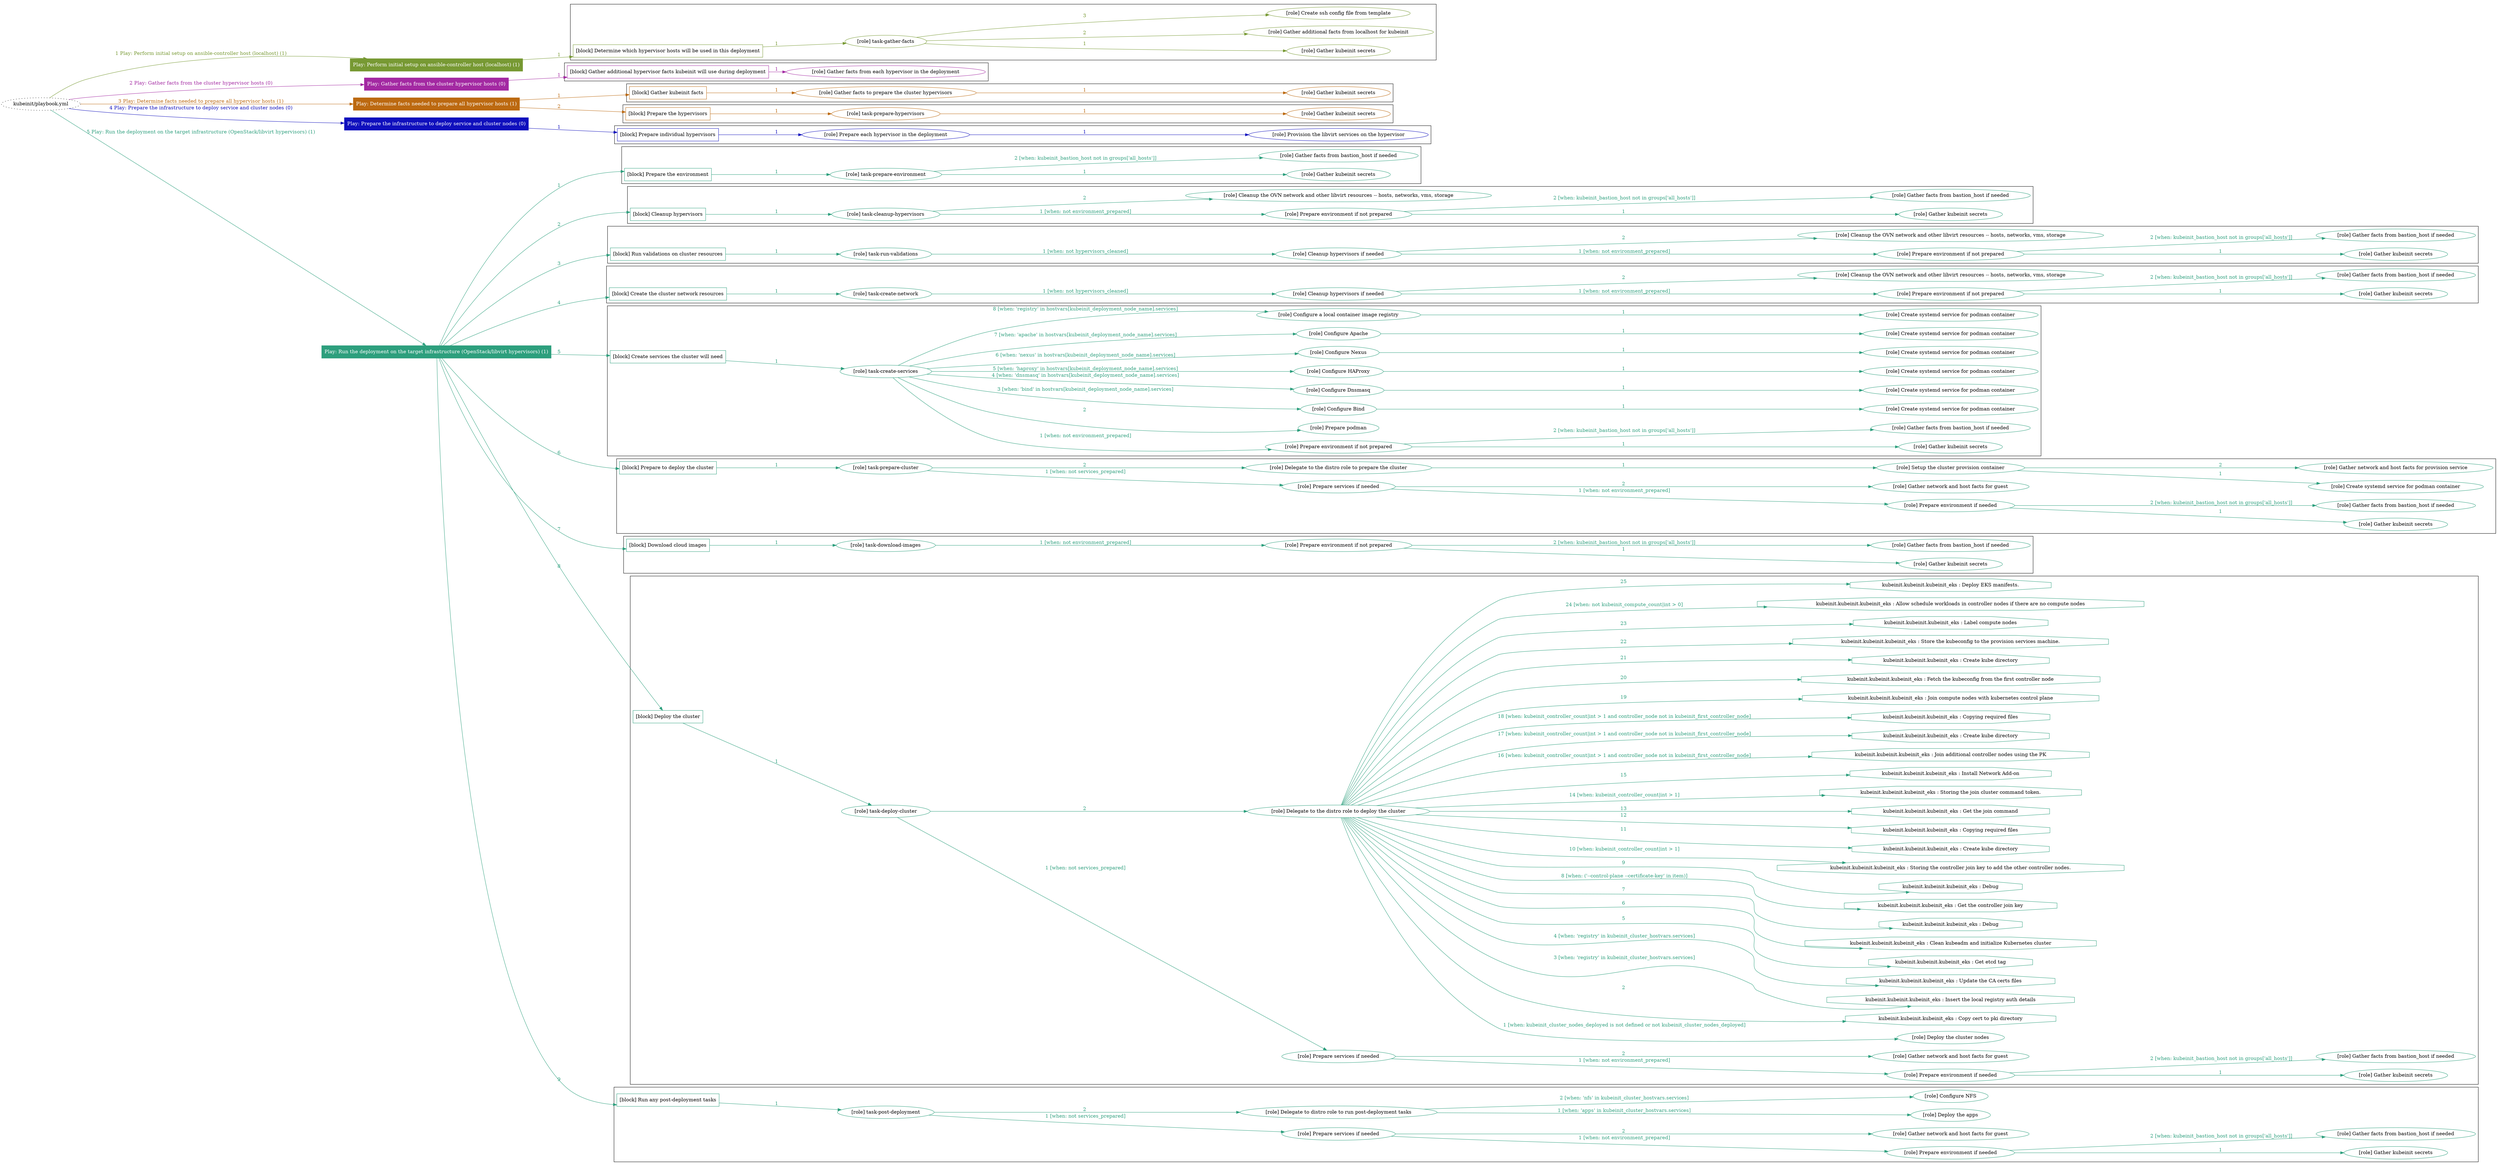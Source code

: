 digraph {
	graph [concentrate=true ordering=in rankdir=LR ratio=fill]
	edge [esep=5 sep=10]
	"kubeinit/playbook.yml" [URL="/home/runner/work/kubeinit/kubeinit/kubeinit/playbook.yml" id=playbook_e92f8bf4 style=dotted]
	"kubeinit/playbook.yml" -> play_a4b816eb [label="1 Play: Perform initial setup on ansible-controller host (localhost) (1)" color="#779933" fontcolor="#779933" id=edge_play_a4b816eb labeltooltip="1 Play: Perform initial setup on ansible-controller host (localhost) (1)" tooltip="1 Play: Perform initial setup on ansible-controller host (localhost) (1)"]
	subgraph "Play: Perform initial setup on ansible-controller host (localhost) (1)" {
		play_a4b816eb [label="Play: Perform initial setup on ansible-controller host (localhost) (1)" URL="/home/runner/work/kubeinit/kubeinit/kubeinit/playbook.yml" color="#779933" fontcolor="#ffffff" id=play_a4b816eb shape=box style=filled tooltip=localhost]
		play_a4b816eb -> block_55bf1cd0 [label=1 color="#779933" fontcolor="#779933" id=edge_block_55bf1cd0 labeltooltip=1 tooltip=1]
		subgraph cluster_block_55bf1cd0 {
			block_55bf1cd0 [label="[block] Determine which hypervisor hosts will be used in this deployment" URL="/home/runner/work/kubeinit/kubeinit/kubeinit/playbook.yml" color="#779933" id=block_55bf1cd0 labeltooltip="Determine which hypervisor hosts will be used in this deployment" shape=box tooltip="Determine which hypervisor hosts will be used in this deployment"]
			block_55bf1cd0 -> role_82347fee [label="1 " color="#779933" fontcolor="#779933" id=edge_role_82347fee labeltooltip="1 " tooltip="1 "]
			subgraph "task-gather-facts" {
				role_82347fee [label="[role] task-gather-facts" URL="/home/runner/work/kubeinit/kubeinit/kubeinit/playbook.yml" color="#779933" id=role_82347fee tooltip="task-gather-facts"]
				role_82347fee -> role_7e226399 [label="1 " color="#779933" fontcolor="#779933" id=edge_role_7e226399 labeltooltip="1 " tooltip="1 "]
				subgraph "Gather kubeinit secrets" {
					role_7e226399 [label="[role] Gather kubeinit secrets" URL="/home/runner/.ansible/collections/ansible_collections/kubeinit/kubeinit/roles/kubeinit_prepare/tasks/build_hypervisors_group.yml" color="#779933" id=role_7e226399 tooltip="Gather kubeinit secrets"]
				}
				role_82347fee -> role_8514bf2f [label="2 " color="#779933" fontcolor="#779933" id=edge_role_8514bf2f labeltooltip="2 " tooltip="2 "]
				subgraph "Gather additional facts from localhost for kubeinit" {
					role_8514bf2f [label="[role] Gather additional facts from localhost for kubeinit" URL="/home/runner/.ansible/collections/ansible_collections/kubeinit/kubeinit/roles/kubeinit_prepare/tasks/build_hypervisors_group.yml" color="#779933" id=role_8514bf2f tooltip="Gather additional facts from localhost for kubeinit"]
				}
				role_82347fee -> role_21725e89 [label="3 " color="#779933" fontcolor="#779933" id=edge_role_21725e89 labeltooltip="3 " tooltip="3 "]
				subgraph "Create ssh config file from template" {
					role_21725e89 [label="[role] Create ssh config file from template" URL="/home/runner/.ansible/collections/ansible_collections/kubeinit/kubeinit/roles/kubeinit_prepare/tasks/build_hypervisors_group.yml" color="#779933" id=role_21725e89 tooltip="Create ssh config file from template"]
				}
			}
		}
	}
	"kubeinit/playbook.yml" -> play_4a909edd [label="2 Play: Gather facts from the cluster hypervisor hosts (0)" color="#a329a2" fontcolor="#a329a2" id=edge_play_4a909edd labeltooltip="2 Play: Gather facts from the cluster hypervisor hosts (0)" tooltip="2 Play: Gather facts from the cluster hypervisor hosts (0)"]
	subgraph "Play: Gather facts from the cluster hypervisor hosts (0)" {
		play_4a909edd [label="Play: Gather facts from the cluster hypervisor hosts (0)" URL="/home/runner/work/kubeinit/kubeinit/kubeinit/playbook.yml" color="#a329a2" fontcolor="#ffffff" id=play_4a909edd shape=box style=filled tooltip="Play: Gather facts from the cluster hypervisor hosts (0)"]
		play_4a909edd -> block_a9b60483 [label=1 color="#a329a2" fontcolor="#a329a2" id=edge_block_a9b60483 labeltooltip=1 tooltip=1]
		subgraph cluster_block_a9b60483 {
			block_a9b60483 [label="[block] Gather additional hypervisor facts kubeinit will use during deployment" URL="/home/runner/work/kubeinit/kubeinit/kubeinit/playbook.yml" color="#a329a2" id=block_a9b60483 labeltooltip="Gather additional hypervisor facts kubeinit will use during deployment" shape=box tooltip="Gather additional hypervisor facts kubeinit will use during deployment"]
			block_a9b60483 -> role_6a04fc60 [label="1 " color="#a329a2" fontcolor="#a329a2" id=edge_role_6a04fc60 labeltooltip="1 " tooltip="1 "]
			subgraph "Gather facts from each hypervisor in the deployment" {
				role_6a04fc60 [label="[role] Gather facts from each hypervisor in the deployment" URL="/home/runner/work/kubeinit/kubeinit/kubeinit/playbook.yml" color="#a329a2" id=role_6a04fc60 tooltip="Gather facts from each hypervisor in the deployment"]
			}
		}
	}
	"kubeinit/playbook.yml" -> play_026a0312 [label="3 Play: Determine facts needed to prepare all hypervisor hosts (1)" color="#bc6910" fontcolor="#bc6910" id=edge_play_026a0312 labeltooltip="3 Play: Determine facts needed to prepare all hypervisor hosts (1)" tooltip="3 Play: Determine facts needed to prepare all hypervisor hosts (1)"]
	subgraph "Play: Determine facts needed to prepare all hypervisor hosts (1)" {
		play_026a0312 [label="Play: Determine facts needed to prepare all hypervisor hosts (1)" URL="/home/runner/work/kubeinit/kubeinit/kubeinit/playbook.yml" color="#bc6910" fontcolor="#ffffff" id=play_026a0312 shape=box style=filled tooltip=localhost]
		play_026a0312 -> block_a9adb300 [label=1 color="#bc6910" fontcolor="#bc6910" id=edge_block_a9adb300 labeltooltip=1 tooltip=1]
		subgraph cluster_block_a9adb300 {
			block_a9adb300 [label="[block] Gather kubeinit facts" URL="/home/runner/work/kubeinit/kubeinit/kubeinit/playbook.yml" color="#bc6910" id=block_a9adb300 labeltooltip="Gather kubeinit facts" shape=box tooltip="Gather kubeinit facts"]
			block_a9adb300 -> role_beed49f0 [label="1 " color="#bc6910" fontcolor="#bc6910" id=edge_role_beed49f0 labeltooltip="1 " tooltip="1 "]
			subgraph "Gather facts to prepare the cluster hypervisors" {
				role_beed49f0 [label="[role] Gather facts to prepare the cluster hypervisors" URL="/home/runner/work/kubeinit/kubeinit/kubeinit/playbook.yml" color="#bc6910" id=role_beed49f0 tooltip="Gather facts to prepare the cluster hypervisors"]
				role_beed49f0 -> role_320ac4fe [label="1 " color="#bc6910" fontcolor="#bc6910" id=edge_role_320ac4fe labeltooltip="1 " tooltip="1 "]
				subgraph "Gather kubeinit secrets" {
					role_320ac4fe [label="[role] Gather kubeinit secrets" URL="/home/runner/.ansible/collections/ansible_collections/kubeinit/kubeinit/roles/kubeinit_prepare/tasks/gather_kubeinit_facts.yml" color="#bc6910" id=role_320ac4fe tooltip="Gather kubeinit secrets"]
				}
			}
		}
		play_026a0312 -> block_2210eb74 [label=2 color="#bc6910" fontcolor="#bc6910" id=edge_block_2210eb74 labeltooltip=2 tooltip=2]
		subgraph cluster_block_2210eb74 {
			block_2210eb74 [label="[block] Prepare the hypervisors" URL="/home/runner/work/kubeinit/kubeinit/kubeinit/playbook.yml" color="#bc6910" id=block_2210eb74 labeltooltip="Prepare the hypervisors" shape=box tooltip="Prepare the hypervisors"]
			block_2210eb74 -> role_52e64d49 [label="1 " color="#bc6910" fontcolor="#bc6910" id=edge_role_52e64d49 labeltooltip="1 " tooltip="1 "]
			subgraph "task-prepare-hypervisors" {
				role_52e64d49 [label="[role] task-prepare-hypervisors" URL="/home/runner/work/kubeinit/kubeinit/kubeinit/playbook.yml" color="#bc6910" id=role_52e64d49 tooltip="task-prepare-hypervisors"]
				role_52e64d49 -> role_53a954d6 [label="1 " color="#bc6910" fontcolor="#bc6910" id=edge_role_53a954d6 labeltooltip="1 " tooltip="1 "]
				subgraph "Gather kubeinit secrets" {
					role_53a954d6 [label="[role] Gather kubeinit secrets" URL="/home/runner/.ansible/collections/ansible_collections/kubeinit/kubeinit/roles/kubeinit_prepare/tasks/gather_kubeinit_facts.yml" color="#bc6910" id=role_53a954d6 tooltip="Gather kubeinit secrets"]
				}
			}
		}
	}
	"kubeinit/playbook.yml" -> play_d077de14 [label="4 Play: Prepare the infrastructure to deploy service and cluster nodes (0)" color="#0f0fbd" fontcolor="#0f0fbd" id=edge_play_d077de14 labeltooltip="4 Play: Prepare the infrastructure to deploy service and cluster nodes (0)" tooltip="4 Play: Prepare the infrastructure to deploy service and cluster nodes (0)"]
	subgraph "Play: Prepare the infrastructure to deploy service and cluster nodes (0)" {
		play_d077de14 [label="Play: Prepare the infrastructure to deploy service and cluster nodes (0)" URL="/home/runner/work/kubeinit/kubeinit/kubeinit/playbook.yml" color="#0f0fbd" fontcolor="#ffffff" id=play_d077de14 shape=box style=filled tooltip="Play: Prepare the infrastructure to deploy service and cluster nodes (0)"]
		play_d077de14 -> block_81fbe5c1 [label=1 color="#0f0fbd" fontcolor="#0f0fbd" id=edge_block_81fbe5c1 labeltooltip=1 tooltip=1]
		subgraph cluster_block_81fbe5c1 {
			block_81fbe5c1 [label="[block] Prepare individual hypervisors" URL="/home/runner/work/kubeinit/kubeinit/kubeinit/playbook.yml" color="#0f0fbd" id=block_81fbe5c1 labeltooltip="Prepare individual hypervisors" shape=box tooltip="Prepare individual hypervisors"]
			block_81fbe5c1 -> role_4be9d240 [label="1 " color="#0f0fbd" fontcolor="#0f0fbd" id=edge_role_4be9d240 labeltooltip="1 " tooltip="1 "]
			subgraph "Prepare each hypervisor in the deployment" {
				role_4be9d240 [label="[role] Prepare each hypervisor in the deployment" URL="/home/runner/work/kubeinit/kubeinit/kubeinit/playbook.yml" color="#0f0fbd" id=role_4be9d240 tooltip="Prepare each hypervisor in the deployment"]
				role_4be9d240 -> role_3666ab78 [label="1 " color="#0f0fbd" fontcolor="#0f0fbd" id=edge_role_3666ab78 labeltooltip="1 " tooltip="1 "]
				subgraph "Provision the libvirt services on the hypervisor" {
					role_3666ab78 [label="[role] Provision the libvirt services on the hypervisor" URL="/home/runner/.ansible/collections/ansible_collections/kubeinit/kubeinit/roles/kubeinit_prepare/tasks/prepare_hypervisor.yml" color="#0f0fbd" id=role_3666ab78 tooltip="Provision the libvirt services on the hypervisor"]
				}
			}
		}
	}
	"kubeinit/playbook.yml" -> play_5465b584 [label="5 Play: Run the deployment on the target infrastructure (OpenStack/libvirt hypervisors) (1)" color="#2d9f7d" fontcolor="#2d9f7d" id=edge_play_5465b584 labeltooltip="5 Play: Run the deployment on the target infrastructure (OpenStack/libvirt hypervisors) (1)" tooltip="5 Play: Run the deployment on the target infrastructure (OpenStack/libvirt hypervisors) (1)"]
	subgraph "Play: Run the deployment on the target infrastructure (OpenStack/libvirt hypervisors) (1)" {
		play_5465b584 [label="Play: Run the deployment on the target infrastructure (OpenStack/libvirt hypervisors) (1)" URL="/home/runner/work/kubeinit/kubeinit/kubeinit/playbook.yml" color="#2d9f7d" fontcolor="#ffffff" id=play_5465b584 shape=box style=filled tooltip=localhost]
		play_5465b584 -> block_6e032234 [label=1 color="#2d9f7d" fontcolor="#2d9f7d" id=edge_block_6e032234 labeltooltip=1 tooltip=1]
		subgraph cluster_block_6e032234 {
			block_6e032234 [label="[block] Prepare the environment" URL="/home/runner/work/kubeinit/kubeinit/kubeinit/playbook.yml" color="#2d9f7d" id=block_6e032234 labeltooltip="Prepare the environment" shape=box tooltip="Prepare the environment"]
			block_6e032234 -> role_e4dd913e [label="1 " color="#2d9f7d" fontcolor="#2d9f7d" id=edge_role_e4dd913e labeltooltip="1 " tooltip="1 "]
			subgraph "task-prepare-environment" {
				role_e4dd913e [label="[role] task-prepare-environment" URL="/home/runner/work/kubeinit/kubeinit/kubeinit/playbook.yml" color="#2d9f7d" id=role_e4dd913e tooltip="task-prepare-environment"]
				role_e4dd913e -> role_08d468db [label="1 " color="#2d9f7d" fontcolor="#2d9f7d" id=edge_role_08d468db labeltooltip="1 " tooltip="1 "]
				subgraph "Gather kubeinit secrets" {
					role_08d468db [label="[role] Gather kubeinit secrets" URL="/home/runner/.ansible/collections/ansible_collections/kubeinit/kubeinit/roles/kubeinit_prepare/tasks/gather_kubeinit_facts.yml" color="#2d9f7d" id=role_08d468db tooltip="Gather kubeinit secrets"]
				}
				role_e4dd913e -> role_18028086 [label="2 [when: kubeinit_bastion_host not in groups['all_hosts']]" color="#2d9f7d" fontcolor="#2d9f7d" id=edge_role_18028086 labeltooltip="2 [when: kubeinit_bastion_host not in groups['all_hosts']]" tooltip="2 [when: kubeinit_bastion_host not in groups['all_hosts']]"]
				subgraph "Gather facts from bastion_host if needed" {
					role_18028086 [label="[role] Gather facts from bastion_host if needed" URL="/home/runner/.ansible/collections/ansible_collections/kubeinit/kubeinit/roles/kubeinit_prepare/tasks/main.yml" color="#2d9f7d" id=role_18028086 tooltip="Gather facts from bastion_host if needed"]
				}
			}
		}
		play_5465b584 -> block_f4fa3c50 [label=2 color="#2d9f7d" fontcolor="#2d9f7d" id=edge_block_f4fa3c50 labeltooltip=2 tooltip=2]
		subgraph cluster_block_f4fa3c50 {
			block_f4fa3c50 [label="[block] Cleanup hypervisors" URL="/home/runner/work/kubeinit/kubeinit/kubeinit/playbook.yml" color="#2d9f7d" id=block_f4fa3c50 labeltooltip="Cleanup hypervisors" shape=box tooltip="Cleanup hypervisors"]
			block_f4fa3c50 -> role_749d0540 [label="1 " color="#2d9f7d" fontcolor="#2d9f7d" id=edge_role_749d0540 labeltooltip="1 " tooltip="1 "]
			subgraph "task-cleanup-hypervisors" {
				role_749d0540 [label="[role] task-cleanup-hypervisors" URL="/home/runner/work/kubeinit/kubeinit/kubeinit/playbook.yml" color="#2d9f7d" id=role_749d0540 tooltip="task-cleanup-hypervisors"]
				role_749d0540 -> role_ef357141 [label="1 [when: not environment_prepared]" color="#2d9f7d" fontcolor="#2d9f7d" id=edge_role_ef357141 labeltooltip="1 [when: not environment_prepared]" tooltip="1 [when: not environment_prepared]"]
				subgraph "Prepare environment if not prepared" {
					role_ef357141 [label="[role] Prepare environment if not prepared" URL="/home/runner/.ansible/collections/ansible_collections/kubeinit/kubeinit/roles/kubeinit_libvirt/tasks/cleanup_hypervisors.yml" color="#2d9f7d" id=role_ef357141 tooltip="Prepare environment if not prepared"]
					role_ef357141 -> role_20b5ff39 [label="1 " color="#2d9f7d" fontcolor="#2d9f7d" id=edge_role_20b5ff39 labeltooltip="1 " tooltip="1 "]
					subgraph "Gather kubeinit secrets" {
						role_20b5ff39 [label="[role] Gather kubeinit secrets" URL="/home/runner/.ansible/collections/ansible_collections/kubeinit/kubeinit/roles/kubeinit_prepare/tasks/gather_kubeinit_facts.yml" color="#2d9f7d" id=role_20b5ff39 tooltip="Gather kubeinit secrets"]
					}
					role_ef357141 -> role_03f7caff [label="2 [when: kubeinit_bastion_host not in groups['all_hosts']]" color="#2d9f7d" fontcolor="#2d9f7d" id=edge_role_03f7caff labeltooltip="2 [when: kubeinit_bastion_host not in groups['all_hosts']]" tooltip="2 [when: kubeinit_bastion_host not in groups['all_hosts']]"]
					subgraph "Gather facts from bastion_host if needed" {
						role_03f7caff [label="[role] Gather facts from bastion_host if needed" URL="/home/runner/.ansible/collections/ansible_collections/kubeinit/kubeinit/roles/kubeinit_prepare/tasks/main.yml" color="#2d9f7d" id=role_03f7caff tooltip="Gather facts from bastion_host if needed"]
					}
				}
				role_749d0540 -> role_3bee277e [label="2 " color="#2d9f7d" fontcolor="#2d9f7d" id=edge_role_3bee277e labeltooltip="2 " tooltip="2 "]
				subgraph "Cleanup the OVN network and other libvirt resources -- hosts, networks, vms, storage" {
					role_3bee277e [label="[role] Cleanup the OVN network and other libvirt resources -- hosts, networks, vms, storage" URL="/home/runner/.ansible/collections/ansible_collections/kubeinit/kubeinit/roles/kubeinit_libvirt/tasks/cleanup_hypervisors.yml" color="#2d9f7d" id=role_3bee277e tooltip="Cleanup the OVN network and other libvirt resources -- hosts, networks, vms, storage"]
				}
			}
		}
		play_5465b584 -> block_0191cc9e [label=3 color="#2d9f7d" fontcolor="#2d9f7d" id=edge_block_0191cc9e labeltooltip=3 tooltip=3]
		subgraph cluster_block_0191cc9e {
			block_0191cc9e [label="[block] Run validations on cluster resources" URL="/home/runner/work/kubeinit/kubeinit/kubeinit/playbook.yml" color="#2d9f7d" id=block_0191cc9e labeltooltip="Run validations on cluster resources" shape=box tooltip="Run validations on cluster resources"]
			block_0191cc9e -> role_bfaaa9d0 [label="1 " color="#2d9f7d" fontcolor="#2d9f7d" id=edge_role_bfaaa9d0 labeltooltip="1 " tooltip="1 "]
			subgraph "task-run-validations" {
				role_bfaaa9d0 [label="[role] task-run-validations" URL="/home/runner/work/kubeinit/kubeinit/kubeinit/playbook.yml" color="#2d9f7d" id=role_bfaaa9d0 tooltip="task-run-validations"]
				role_bfaaa9d0 -> role_8dcea5cf [label="1 [when: not hypervisors_cleaned]" color="#2d9f7d" fontcolor="#2d9f7d" id=edge_role_8dcea5cf labeltooltip="1 [when: not hypervisors_cleaned]" tooltip="1 [when: not hypervisors_cleaned]"]
				subgraph "Cleanup hypervisors if needed" {
					role_8dcea5cf [label="[role] Cleanup hypervisors if needed" URL="/home/runner/.ansible/collections/ansible_collections/kubeinit/kubeinit/roles/kubeinit_validations/tasks/main.yml" color="#2d9f7d" id=role_8dcea5cf tooltip="Cleanup hypervisors if needed"]
					role_8dcea5cf -> role_a92cffdc [label="1 [when: not environment_prepared]" color="#2d9f7d" fontcolor="#2d9f7d" id=edge_role_a92cffdc labeltooltip="1 [when: not environment_prepared]" tooltip="1 [when: not environment_prepared]"]
					subgraph "Prepare environment if not prepared" {
						role_a92cffdc [label="[role] Prepare environment if not prepared" URL="/home/runner/.ansible/collections/ansible_collections/kubeinit/kubeinit/roles/kubeinit_libvirt/tasks/cleanup_hypervisors.yml" color="#2d9f7d" id=role_a92cffdc tooltip="Prepare environment if not prepared"]
						role_a92cffdc -> role_f5722b87 [label="1 " color="#2d9f7d" fontcolor="#2d9f7d" id=edge_role_f5722b87 labeltooltip="1 " tooltip="1 "]
						subgraph "Gather kubeinit secrets" {
							role_f5722b87 [label="[role] Gather kubeinit secrets" URL="/home/runner/.ansible/collections/ansible_collections/kubeinit/kubeinit/roles/kubeinit_prepare/tasks/gather_kubeinit_facts.yml" color="#2d9f7d" id=role_f5722b87 tooltip="Gather kubeinit secrets"]
						}
						role_a92cffdc -> role_ac393f68 [label="2 [when: kubeinit_bastion_host not in groups['all_hosts']]" color="#2d9f7d" fontcolor="#2d9f7d" id=edge_role_ac393f68 labeltooltip="2 [when: kubeinit_bastion_host not in groups['all_hosts']]" tooltip="2 [when: kubeinit_bastion_host not in groups['all_hosts']]"]
						subgraph "Gather facts from bastion_host if needed" {
							role_ac393f68 [label="[role] Gather facts from bastion_host if needed" URL="/home/runner/.ansible/collections/ansible_collections/kubeinit/kubeinit/roles/kubeinit_prepare/tasks/main.yml" color="#2d9f7d" id=role_ac393f68 tooltip="Gather facts from bastion_host if needed"]
						}
					}
					role_8dcea5cf -> role_5cd5be25 [label="2 " color="#2d9f7d" fontcolor="#2d9f7d" id=edge_role_5cd5be25 labeltooltip="2 " tooltip="2 "]
					subgraph "Cleanup the OVN network and other libvirt resources -- hosts, networks, vms, storage" {
						role_5cd5be25 [label="[role] Cleanup the OVN network and other libvirt resources -- hosts, networks, vms, storage" URL="/home/runner/.ansible/collections/ansible_collections/kubeinit/kubeinit/roles/kubeinit_libvirt/tasks/cleanup_hypervisors.yml" color="#2d9f7d" id=role_5cd5be25 tooltip="Cleanup the OVN network and other libvirt resources -- hosts, networks, vms, storage"]
					}
				}
			}
		}
		play_5465b584 -> block_58525000 [label=4 color="#2d9f7d" fontcolor="#2d9f7d" id=edge_block_58525000 labeltooltip=4 tooltip=4]
		subgraph cluster_block_58525000 {
			block_58525000 [label="[block] Create the cluster network resources" URL="/home/runner/work/kubeinit/kubeinit/kubeinit/playbook.yml" color="#2d9f7d" id=block_58525000 labeltooltip="Create the cluster network resources" shape=box tooltip="Create the cluster network resources"]
			block_58525000 -> role_7390e10c [label="1 " color="#2d9f7d" fontcolor="#2d9f7d" id=edge_role_7390e10c labeltooltip="1 " tooltip="1 "]
			subgraph "task-create-network" {
				role_7390e10c [label="[role] task-create-network" URL="/home/runner/work/kubeinit/kubeinit/kubeinit/playbook.yml" color="#2d9f7d" id=role_7390e10c tooltip="task-create-network"]
				role_7390e10c -> role_2d10ccab [label="1 [when: not hypervisors_cleaned]" color="#2d9f7d" fontcolor="#2d9f7d" id=edge_role_2d10ccab labeltooltip="1 [when: not hypervisors_cleaned]" tooltip="1 [when: not hypervisors_cleaned]"]
				subgraph "Cleanup hypervisors if needed" {
					role_2d10ccab [label="[role] Cleanup hypervisors if needed" URL="/home/runner/.ansible/collections/ansible_collections/kubeinit/kubeinit/roles/kubeinit_libvirt/tasks/create_network.yml" color="#2d9f7d" id=role_2d10ccab tooltip="Cleanup hypervisors if needed"]
					role_2d10ccab -> role_a09bc941 [label="1 [when: not environment_prepared]" color="#2d9f7d" fontcolor="#2d9f7d" id=edge_role_a09bc941 labeltooltip="1 [when: not environment_prepared]" tooltip="1 [when: not environment_prepared]"]
					subgraph "Prepare environment if not prepared" {
						role_a09bc941 [label="[role] Prepare environment if not prepared" URL="/home/runner/.ansible/collections/ansible_collections/kubeinit/kubeinit/roles/kubeinit_libvirt/tasks/cleanup_hypervisors.yml" color="#2d9f7d" id=role_a09bc941 tooltip="Prepare environment if not prepared"]
						role_a09bc941 -> role_90a7d820 [label="1 " color="#2d9f7d" fontcolor="#2d9f7d" id=edge_role_90a7d820 labeltooltip="1 " tooltip="1 "]
						subgraph "Gather kubeinit secrets" {
							role_90a7d820 [label="[role] Gather kubeinit secrets" URL="/home/runner/.ansible/collections/ansible_collections/kubeinit/kubeinit/roles/kubeinit_prepare/tasks/gather_kubeinit_facts.yml" color="#2d9f7d" id=role_90a7d820 tooltip="Gather kubeinit secrets"]
						}
						role_a09bc941 -> role_8b4453f9 [label="2 [when: kubeinit_bastion_host not in groups['all_hosts']]" color="#2d9f7d" fontcolor="#2d9f7d" id=edge_role_8b4453f9 labeltooltip="2 [when: kubeinit_bastion_host not in groups['all_hosts']]" tooltip="2 [when: kubeinit_bastion_host not in groups['all_hosts']]"]
						subgraph "Gather facts from bastion_host if needed" {
							role_8b4453f9 [label="[role] Gather facts from bastion_host if needed" URL="/home/runner/.ansible/collections/ansible_collections/kubeinit/kubeinit/roles/kubeinit_prepare/tasks/main.yml" color="#2d9f7d" id=role_8b4453f9 tooltip="Gather facts from bastion_host if needed"]
						}
					}
					role_2d10ccab -> role_7650734a [label="2 " color="#2d9f7d" fontcolor="#2d9f7d" id=edge_role_7650734a labeltooltip="2 " tooltip="2 "]
					subgraph "Cleanup the OVN network and other libvirt resources -- hosts, networks, vms, storage" {
						role_7650734a [label="[role] Cleanup the OVN network and other libvirt resources -- hosts, networks, vms, storage" URL="/home/runner/.ansible/collections/ansible_collections/kubeinit/kubeinit/roles/kubeinit_libvirt/tasks/cleanup_hypervisors.yml" color="#2d9f7d" id=role_7650734a tooltip="Cleanup the OVN network and other libvirt resources -- hosts, networks, vms, storage"]
					}
				}
			}
		}
		play_5465b584 -> block_970f73f8 [label=5 color="#2d9f7d" fontcolor="#2d9f7d" id=edge_block_970f73f8 labeltooltip=5 tooltip=5]
		subgraph cluster_block_970f73f8 {
			block_970f73f8 [label="[block] Create services the cluster will need" URL="/home/runner/work/kubeinit/kubeinit/kubeinit/playbook.yml" color="#2d9f7d" id=block_970f73f8 labeltooltip="Create services the cluster will need" shape=box tooltip="Create services the cluster will need"]
			block_970f73f8 -> role_0322660d [label="1 " color="#2d9f7d" fontcolor="#2d9f7d" id=edge_role_0322660d labeltooltip="1 " tooltip="1 "]
			subgraph "task-create-services" {
				role_0322660d [label="[role] task-create-services" URL="/home/runner/work/kubeinit/kubeinit/kubeinit/playbook.yml" color="#2d9f7d" id=role_0322660d tooltip="task-create-services"]
				role_0322660d -> role_9f80fea6 [label="1 [when: not environment_prepared]" color="#2d9f7d" fontcolor="#2d9f7d" id=edge_role_9f80fea6 labeltooltip="1 [when: not environment_prepared]" tooltip="1 [when: not environment_prepared]"]
				subgraph "Prepare environment if not prepared" {
					role_9f80fea6 [label="[role] Prepare environment if not prepared" URL="/home/runner/.ansible/collections/ansible_collections/kubeinit/kubeinit/roles/kubeinit_services/tasks/main.yml" color="#2d9f7d" id=role_9f80fea6 tooltip="Prepare environment if not prepared"]
					role_9f80fea6 -> role_2262cbee [label="1 " color="#2d9f7d" fontcolor="#2d9f7d" id=edge_role_2262cbee labeltooltip="1 " tooltip="1 "]
					subgraph "Gather kubeinit secrets" {
						role_2262cbee [label="[role] Gather kubeinit secrets" URL="/home/runner/.ansible/collections/ansible_collections/kubeinit/kubeinit/roles/kubeinit_prepare/tasks/gather_kubeinit_facts.yml" color="#2d9f7d" id=role_2262cbee tooltip="Gather kubeinit secrets"]
					}
					role_9f80fea6 -> role_c223bc7c [label="2 [when: kubeinit_bastion_host not in groups['all_hosts']]" color="#2d9f7d" fontcolor="#2d9f7d" id=edge_role_c223bc7c labeltooltip="2 [when: kubeinit_bastion_host not in groups['all_hosts']]" tooltip="2 [when: kubeinit_bastion_host not in groups['all_hosts']]"]
					subgraph "Gather facts from bastion_host if needed" {
						role_c223bc7c [label="[role] Gather facts from bastion_host if needed" URL="/home/runner/.ansible/collections/ansible_collections/kubeinit/kubeinit/roles/kubeinit_prepare/tasks/main.yml" color="#2d9f7d" id=role_c223bc7c tooltip="Gather facts from bastion_host if needed"]
					}
				}
				role_0322660d -> role_17ddf621 [label="2 " color="#2d9f7d" fontcolor="#2d9f7d" id=edge_role_17ddf621 labeltooltip="2 " tooltip="2 "]
				subgraph "Prepare podman" {
					role_17ddf621 [label="[role] Prepare podman" URL="/home/runner/.ansible/collections/ansible_collections/kubeinit/kubeinit/roles/kubeinit_services/tasks/00_create_service_pod.yml" color="#2d9f7d" id=role_17ddf621 tooltip="Prepare podman"]
				}
				role_0322660d -> role_c9bafca4 [label="3 [when: 'bind' in hostvars[kubeinit_deployment_node_name].services]" color="#2d9f7d" fontcolor="#2d9f7d" id=edge_role_c9bafca4 labeltooltip="3 [when: 'bind' in hostvars[kubeinit_deployment_node_name].services]" tooltip="3 [when: 'bind' in hostvars[kubeinit_deployment_node_name].services]"]
				subgraph "Configure Bind" {
					role_c9bafca4 [label="[role] Configure Bind" URL="/home/runner/.ansible/collections/ansible_collections/kubeinit/kubeinit/roles/kubeinit_services/tasks/start_services_containers.yml" color="#2d9f7d" id=role_c9bafca4 tooltip="Configure Bind"]
					role_c9bafca4 -> role_30fb97c8 [label="1 " color="#2d9f7d" fontcolor="#2d9f7d" id=edge_role_30fb97c8 labeltooltip="1 " tooltip="1 "]
					subgraph "Create systemd service for podman container" {
						role_30fb97c8 [label="[role] Create systemd service for podman container" URL="/home/runner/.ansible/collections/ansible_collections/kubeinit/kubeinit/roles/kubeinit_bind/tasks/main.yml" color="#2d9f7d" id=role_30fb97c8 tooltip="Create systemd service for podman container"]
					}
				}
				role_0322660d -> role_0a3ce3af [label="4 [when: 'dnsmasq' in hostvars[kubeinit_deployment_node_name].services]" color="#2d9f7d" fontcolor="#2d9f7d" id=edge_role_0a3ce3af labeltooltip="4 [when: 'dnsmasq' in hostvars[kubeinit_deployment_node_name].services]" tooltip="4 [when: 'dnsmasq' in hostvars[kubeinit_deployment_node_name].services]"]
				subgraph "Configure Dnsmasq" {
					role_0a3ce3af [label="[role] Configure Dnsmasq" URL="/home/runner/.ansible/collections/ansible_collections/kubeinit/kubeinit/roles/kubeinit_services/tasks/start_services_containers.yml" color="#2d9f7d" id=role_0a3ce3af tooltip="Configure Dnsmasq"]
					role_0a3ce3af -> role_9e716b04 [label="1 " color="#2d9f7d" fontcolor="#2d9f7d" id=edge_role_9e716b04 labeltooltip="1 " tooltip="1 "]
					subgraph "Create systemd service for podman container" {
						role_9e716b04 [label="[role] Create systemd service for podman container" URL="/home/runner/.ansible/collections/ansible_collections/kubeinit/kubeinit/roles/kubeinit_dnsmasq/tasks/main.yml" color="#2d9f7d" id=role_9e716b04 tooltip="Create systemd service for podman container"]
					}
				}
				role_0322660d -> role_3d5f47f7 [label="5 [when: 'haproxy' in hostvars[kubeinit_deployment_node_name].services]" color="#2d9f7d" fontcolor="#2d9f7d" id=edge_role_3d5f47f7 labeltooltip="5 [when: 'haproxy' in hostvars[kubeinit_deployment_node_name].services]" tooltip="5 [when: 'haproxy' in hostvars[kubeinit_deployment_node_name].services]"]
				subgraph "Configure HAProxy" {
					role_3d5f47f7 [label="[role] Configure HAProxy" URL="/home/runner/.ansible/collections/ansible_collections/kubeinit/kubeinit/roles/kubeinit_services/tasks/start_services_containers.yml" color="#2d9f7d" id=role_3d5f47f7 tooltip="Configure HAProxy"]
					role_3d5f47f7 -> role_c69a25ad [label="1 " color="#2d9f7d" fontcolor="#2d9f7d" id=edge_role_c69a25ad labeltooltip="1 " tooltip="1 "]
					subgraph "Create systemd service for podman container" {
						role_c69a25ad [label="[role] Create systemd service for podman container" URL="/home/runner/.ansible/collections/ansible_collections/kubeinit/kubeinit/roles/kubeinit_haproxy/tasks/main.yml" color="#2d9f7d" id=role_c69a25ad tooltip="Create systemd service for podman container"]
					}
				}
				role_0322660d -> role_e1e55701 [label="6 [when: 'nexus' in hostvars[kubeinit_deployment_node_name].services]" color="#2d9f7d" fontcolor="#2d9f7d" id=edge_role_e1e55701 labeltooltip="6 [when: 'nexus' in hostvars[kubeinit_deployment_node_name].services]" tooltip="6 [when: 'nexus' in hostvars[kubeinit_deployment_node_name].services]"]
				subgraph "Configure Nexus" {
					role_e1e55701 [label="[role] Configure Nexus" URL="/home/runner/.ansible/collections/ansible_collections/kubeinit/kubeinit/roles/kubeinit_services/tasks/start_services_containers.yml" color="#2d9f7d" id=role_e1e55701 tooltip="Configure Nexus"]
					role_e1e55701 -> role_1e7f5ab1 [label="1 " color="#2d9f7d" fontcolor="#2d9f7d" id=edge_role_1e7f5ab1 labeltooltip="1 " tooltip="1 "]
					subgraph "Create systemd service for podman container" {
						role_1e7f5ab1 [label="[role] Create systemd service for podman container" URL="/home/runner/.ansible/collections/ansible_collections/kubeinit/kubeinit/roles/kubeinit_nexus/tasks/main.yml" color="#2d9f7d" id=role_1e7f5ab1 tooltip="Create systemd service for podman container"]
					}
				}
				role_0322660d -> role_03c25081 [label="7 [when: 'apache' in hostvars[kubeinit_deployment_node_name].services]" color="#2d9f7d" fontcolor="#2d9f7d" id=edge_role_03c25081 labeltooltip="7 [when: 'apache' in hostvars[kubeinit_deployment_node_name].services]" tooltip="7 [when: 'apache' in hostvars[kubeinit_deployment_node_name].services]"]
				subgraph "Configure Apache" {
					role_03c25081 [label="[role] Configure Apache" URL="/home/runner/.ansible/collections/ansible_collections/kubeinit/kubeinit/roles/kubeinit_services/tasks/start_services_containers.yml" color="#2d9f7d" id=role_03c25081 tooltip="Configure Apache"]
					role_03c25081 -> role_69e6f302 [label="1 " color="#2d9f7d" fontcolor="#2d9f7d" id=edge_role_69e6f302 labeltooltip="1 " tooltip="1 "]
					subgraph "Create systemd service for podman container" {
						role_69e6f302 [label="[role] Create systemd service for podman container" URL="/home/runner/.ansible/collections/ansible_collections/kubeinit/kubeinit/roles/kubeinit_apache/tasks/main.yml" color="#2d9f7d" id=role_69e6f302 tooltip="Create systemd service for podman container"]
					}
				}
				role_0322660d -> role_b6aa0026 [label="8 [when: 'registry' in hostvars[kubeinit_deployment_node_name].services]" color="#2d9f7d" fontcolor="#2d9f7d" id=edge_role_b6aa0026 labeltooltip="8 [when: 'registry' in hostvars[kubeinit_deployment_node_name].services]" tooltip="8 [when: 'registry' in hostvars[kubeinit_deployment_node_name].services]"]
				subgraph "Configure a local container image registry" {
					role_b6aa0026 [label="[role] Configure a local container image registry" URL="/home/runner/.ansible/collections/ansible_collections/kubeinit/kubeinit/roles/kubeinit_services/tasks/start_services_containers.yml" color="#2d9f7d" id=role_b6aa0026 tooltip="Configure a local container image registry"]
					role_b6aa0026 -> role_ec738376 [label="1 " color="#2d9f7d" fontcolor="#2d9f7d" id=edge_role_ec738376 labeltooltip="1 " tooltip="1 "]
					subgraph "Create systemd service for podman container" {
						role_ec738376 [label="[role] Create systemd service for podman container" URL="/home/runner/.ansible/collections/ansible_collections/kubeinit/kubeinit/roles/kubeinit_registry/tasks/main.yml" color="#2d9f7d" id=role_ec738376 tooltip="Create systemd service for podman container"]
					}
				}
			}
		}
		play_5465b584 -> block_61d3f149 [label=6 color="#2d9f7d" fontcolor="#2d9f7d" id=edge_block_61d3f149 labeltooltip=6 tooltip=6]
		subgraph cluster_block_61d3f149 {
			block_61d3f149 [label="[block] Prepare to deploy the cluster" URL="/home/runner/work/kubeinit/kubeinit/kubeinit/playbook.yml" color="#2d9f7d" id=block_61d3f149 labeltooltip="Prepare to deploy the cluster" shape=box tooltip="Prepare to deploy the cluster"]
			block_61d3f149 -> role_b00743ed [label="1 " color="#2d9f7d" fontcolor="#2d9f7d" id=edge_role_b00743ed labeltooltip="1 " tooltip="1 "]
			subgraph "task-prepare-cluster" {
				role_b00743ed [label="[role] task-prepare-cluster" URL="/home/runner/work/kubeinit/kubeinit/kubeinit/playbook.yml" color="#2d9f7d" id=role_b00743ed tooltip="task-prepare-cluster"]
				role_b00743ed -> role_c7273aa5 [label="1 [when: not services_prepared]" color="#2d9f7d" fontcolor="#2d9f7d" id=edge_role_c7273aa5 labeltooltip="1 [when: not services_prepared]" tooltip="1 [when: not services_prepared]"]
				subgraph "Prepare services if needed" {
					role_c7273aa5 [label="[role] Prepare services if needed" URL="/home/runner/.ansible/collections/ansible_collections/kubeinit/kubeinit/roles/kubeinit_prepare/tasks/prepare_cluster.yml" color="#2d9f7d" id=role_c7273aa5 tooltip="Prepare services if needed"]
					role_c7273aa5 -> role_522c8d45 [label="1 [when: not environment_prepared]" color="#2d9f7d" fontcolor="#2d9f7d" id=edge_role_522c8d45 labeltooltip="1 [when: not environment_prepared]" tooltip="1 [when: not environment_prepared]"]
					subgraph "Prepare environment if needed" {
						role_522c8d45 [label="[role] Prepare environment if needed" URL="/home/runner/.ansible/collections/ansible_collections/kubeinit/kubeinit/roles/kubeinit_services/tasks/prepare_services.yml" color="#2d9f7d" id=role_522c8d45 tooltip="Prepare environment if needed"]
						role_522c8d45 -> role_fac1adcf [label="1 " color="#2d9f7d" fontcolor="#2d9f7d" id=edge_role_fac1adcf labeltooltip="1 " tooltip="1 "]
						subgraph "Gather kubeinit secrets" {
							role_fac1adcf [label="[role] Gather kubeinit secrets" URL="/home/runner/.ansible/collections/ansible_collections/kubeinit/kubeinit/roles/kubeinit_prepare/tasks/gather_kubeinit_facts.yml" color="#2d9f7d" id=role_fac1adcf tooltip="Gather kubeinit secrets"]
						}
						role_522c8d45 -> role_1afba5e5 [label="2 [when: kubeinit_bastion_host not in groups['all_hosts']]" color="#2d9f7d" fontcolor="#2d9f7d" id=edge_role_1afba5e5 labeltooltip="2 [when: kubeinit_bastion_host not in groups['all_hosts']]" tooltip="2 [when: kubeinit_bastion_host not in groups['all_hosts']]"]
						subgraph "Gather facts from bastion_host if needed" {
							role_1afba5e5 [label="[role] Gather facts from bastion_host if needed" URL="/home/runner/.ansible/collections/ansible_collections/kubeinit/kubeinit/roles/kubeinit_prepare/tasks/main.yml" color="#2d9f7d" id=role_1afba5e5 tooltip="Gather facts from bastion_host if needed"]
						}
					}
					role_c7273aa5 -> role_7942dfd3 [label="2 " color="#2d9f7d" fontcolor="#2d9f7d" id=edge_role_7942dfd3 labeltooltip="2 " tooltip="2 "]
					subgraph "Gather network and host facts for guest" {
						role_7942dfd3 [label="[role] Gather network and host facts for guest" URL="/home/runner/.ansible/collections/ansible_collections/kubeinit/kubeinit/roles/kubeinit_services/tasks/prepare_services.yml" color="#2d9f7d" id=role_7942dfd3 tooltip="Gather network and host facts for guest"]
					}
				}
				role_b00743ed -> role_bf22be38 [label="2 " color="#2d9f7d" fontcolor="#2d9f7d" id=edge_role_bf22be38 labeltooltip="2 " tooltip="2 "]
				subgraph "Delegate to the distro role to prepare the cluster" {
					role_bf22be38 [label="[role] Delegate to the distro role to prepare the cluster" URL="/home/runner/.ansible/collections/ansible_collections/kubeinit/kubeinit/roles/kubeinit_prepare/tasks/prepare_cluster.yml" color="#2d9f7d" id=role_bf22be38 tooltip="Delegate to the distro role to prepare the cluster"]
					role_bf22be38 -> role_c317c615 [label="1 " color="#2d9f7d" fontcolor="#2d9f7d" id=edge_role_c317c615 labeltooltip="1 " tooltip="1 "]
					subgraph "Setup the cluster provision container" {
						role_c317c615 [label="[role] Setup the cluster provision container" URL="/home/runner/.ansible/collections/ansible_collections/kubeinit/kubeinit/roles/kubeinit_eks/tasks/prepare_cluster.yml" color="#2d9f7d" id=role_c317c615 tooltip="Setup the cluster provision container"]
						role_c317c615 -> role_a3345462 [label="1 " color="#2d9f7d" fontcolor="#2d9f7d" id=edge_role_a3345462 labeltooltip="1 " tooltip="1 "]
						subgraph "Create systemd service for podman container" {
							role_a3345462 [label="[role] Create systemd service for podman container" URL="/home/runner/.ansible/collections/ansible_collections/kubeinit/kubeinit/roles/kubeinit_services/tasks/create_provision_container.yml" color="#2d9f7d" id=role_a3345462 tooltip="Create systemd service for podman container"]
						}
						role_c317c615 -> role_f2063976 [label="2 " color="#2d9f7d" fontcolor="#2d9f7d" id=edge_role_f2063976 labeltooltip="2 " tooltip="2 "]
						subgraph "Gather network and host facts for provision service" {
							role_f2063976 [label="[role] Gather network and host facts for provision service" URL="/home/runner/.ansible/collections/ansible_collections/kubeinit/kubeinit/roles/kubeinit_services/tasks/create_provision_container.yml" color="#2d9f7d" id=role_f2063976 tooltip="Gather network and host facts for provision service"]
						}
					}
				}
			}
		}
		play_5465b584 -> block_42034cda [label=7 color="#2d9f7d" fontcolor="#2d9f7d" id=edge_block_42034cda labeltooltip=7 tooltip=7]
		subgraph cluster_block_42034cda {
			block_42034cda [label="[block] Download cloud images" URL="/home/runner/work/kubeinit/kubeinit/kubeinit/playbook.yml" color="#2d9f7d" id=block_42034cda labeltooltip="Download cloud images" shape=box tooltip="Download cloud images"]
			block_42034cda -> role_288a06a2 [label="1 " color="#2d9f7d" fontcolor="#2d9f7d" id=edge_role_288a06a2 labeltooltip="1 " tooltip="1 "]
			subgraph "task-download-images" {
				role_288a06a2 [label="[role] task-download-images" URL="/home/runner/work/kubeinit/kubeinit/kubeinit/playbook.yml" color="#2d9f7d" id=role_288a06a2 tooltip="task-download-images"]
				role_288a06a2 -> role_fa99f015 [label="1 [when: not environment_prepared]" color="#2d9f7d" fontcolor="#2d9f7d" id=edge_role_fa99f015 labeltooltip="1 [when: not environment_prepared]" tooltip="1 [when: not environment_prepared]"]
				subgraph "Prepare environment if not prepared" {
					role_fa99f015 [label="[role] Prepare environment if not prepared" URL="/home/runner/.ansible/collections/ansible_collections/kubeinit/kubeinit/roles/kubeinit_libvirt/tasks/download_cloud_images.yml" color="#2d9f7d" id=role_fa99f015 tooltip="Prepare environment if not prepared"]
					role_fa99f015 -> role_eff2dc35 [label="1 " color="#2d9f7d" fontcolor="#2d9f7d" id=edge_role_eff2dc35 labeltooltip="1 " tooltip="1 "]
					subgraph "Gather kubeinit secrets" {
						role_eff2dc35 [label="[role] Gather kubeinit secrets" URL="/home/runner/.ansible/collections/ansible_collections/kubeinit/kubeinit/roles/kubeinit_prepare/tasks/gather_kubeinit_facts.yml" color="#2d9f7d" id=role_eff2dc35 tooltip="Gather kubeinit secrets"]
					}
					role_fa99f015 -> role_4c88f82f [label="2 [when: kubeinit_bastion_host not in groups['all_hosts']]" color="#2d9f7d" fontcolor="#2d9f7d" id=edge_role_4c88f82f labeltooltip="2 [when: kubeinit_bastion_host not in groups['all_hosts']]" tooltip="2 [when: kubeinit_bastion_host not in groups['all_hosts']]"]
					subgraph "Gather facts from bastion_host if needed" {
						role_4c88f82f [label="[role] Gather facts from bastion_host if needed" URL="/home/runner/.ansible/collections/ansible_collections/kubeinit/kubeinit/roles/kubeinit_prepare/tasks/main.yml" color="#2d9f7d" id=role_4c88f82f tooltip="Gather facts from bastion_host if needed"]
					}
				}
			}
		}
		play_5465b584 -> block_0beff280 [label=8 color="#2d9f7d" fontcolor="#2d9f7d" id=edge_block_0beff280 labeltooltip=8 tooltip=8]
		subgraph cluster_block_0beff280 {
			block_0beff280 [label="[block] Deploy the cluster" URL="/home/runner/work/kubeinit/kubeinit/kubeinit/playbook.yml" color="#2d9f7d" id=block_0beff280 labeltooltip="Deploy the cluster" shape=box tooltip="Deploy the cluster"]
			block_0beff280 -> role_8510b088 [label="1 " color="#2d9f7d" fontcolor="#2d9f7d" id=edge_role_8510b088 labeltooltip="1 " tooltip="1 "]
			subgraph "task-deploy-cluster" {
				role_8510b088 [label="[role] task-deploy-cluster" URL="/home/runner/work/kubeinit/kubeinit/kubeinit/playbook.yml" color="#2d9f7d" id=role_8510b088 tooltip="task-deploy-cluster"]
				role_8510b088 -> role_51ab071c [label="1 [when: not services_prepared]" color="#2d9f7d" fontcolor="#2d9f7d" id=edge_role_51ab071c labeltooltip="1 [when: not services_prepared]" tooltip="1 [when: not services_prepared]"]
				subgraph "Prepare services if needed" {
					role_51ab071c [label="[role] Prepare services if needed" URL="/home/runner/.ansible/collections/ansible_collections/kubeinit/kubeinit/roles/kubeinit_prepare/tasks/deploy_cluster.yml" color="#2d9f7d" id=role_51ab071c tooltip="Prepare services if needed"]
					role_51ab071c -> role_327f9868 [label="1 [when: not environment_prepared]" color="#2d9f7d" fontcolor="#2d9f7d" id=edge_role_327f9868 labeltooltip="1 [when: not environment_prepared]" tooltip="1 [when: not environment_prepared]"]
					subgraph "Prepare environment if needed" {
						role_327f9868 [label="[role] Prepare environment if needed" URL="/home/runner/.ansible/collections/ansible_collections/kubeinit/kubeinit/roles/kubeinit_services/tasks/prepare_services.yml" color="#2d9f7d" id=role_327f9868 tooltip="Prepare environment if needed"]
						role_327f9868 -> role_8711049c [label="1 " color="#2d9f7d" fontcolor="#2d9f7d" id=edge_role_8711049c labeltooltip="1 " tooltip="1 "]
						subgraph "Gather kubeinit secrets" {
							role_8711049c [label="[role] Gather kubeinit secrets" URL="/home/runner/.ansible/collections/ansible_collections/kubeinit/kubeinit/roles/kubeinit_prepare/tasks/gather_kubeinit_facts.yml" color="#2d9f7d" id=role_8711049c tooltip="Gather kubeinit secrets"]
						}
						role_327f9868 -> role_2f9260dd [label="2 [when: kubeinit_bastion_host not in groups['all_hosts']]" color="#2d9f7d" fontcolor="#2d9f7d" id=edge_role_2f9260dd labeltooltip="2 [when: kubeinit_bastion_host not in groups['all_hosts']]" tooltip="2 [when: kubeinit_bastion_host not in groups['all_hosts']]"]
						subgraph "Gather facts from bastion_host if needed" {
							role_2f9260dd [label="[role] Gather facts from bastion_host if needed" URL="/home/runner/.ansible/collections/ansible_collections/kubeinit/kubeinit/roles/kubeinit_prepare/tasks/main.yml" color="#2d9f7d" id=role_2f9260dd tooltip="Gather facts from bastion_host if needed"]
						}
					}
					role_51ab071c -> role_65258242 [label="2 " color="#2d9f7d" fontcolor="#2d9f7d" id=edge_role_65258242 labeltooltip="2 " tooltip="2 "]
					subgraph "Gather network and host facts for guest" {
						role_65258242 [label="[role] Gather network and host facts for guest" URL="/home/runner/.ansible/collections/ansible_collections/kubeinit/kubeinit/roles/kubeinit_services/tasks/prepare_services.yml" color="#2d9f7d" id=role_65258242 tooltip="Gather network and host facts for guest"]
					}
				}
				role_8510b088 -> role_bcb72511 [label="2 " color="#2d9f7d" fontcolor="#2d9f7d" id=edge_role_bcb72511 labeltooltip="2 " tooltip="2 "]
				subgraph "Delegate to the distro role to deploy the cluster" {
					role_bcb72511 [label="[role] Delegate to the distro role to deploy the cluster" URL="/home/runner/.ansible/collections/ansible_collections/kubeinit/kubeinit/roles/kubeinit_prepare/tasks/deploy_cluster.yml" color="#2d9f7d" id=role_bcb72511 tooltip="Delegate to the distro role to deploy the cluster"]
					role_bcb72511 -> role_63c6e368 [label="1 [when: kubeinit_cluster_nodes_deployed is not defined or not kubeinit_cluster_nodes_deployed]" color="#2d9f7d" fontcolor="#2d9f7d" id=edge_role_63c6e368 labeltooltip="1 [when: kubeinit_cluster_nodes_deployed is not defined or not kubeinit_cluster_nodes_deployed]" tooltip="1 [when: kubeinit_cluster_nodes_deployed is not defined or not kubeinit_cluster_nodes_deployed]"]
					subgraph "Deploy the cluster nodes" {
						role_63c6e368 [label="[role] Deploy the cluster nodes" URL="/home/runner/.ansible/collections/ansible_collections/kubeinit/kubeinit/roles/kubeinit_eks/tasks/main.yml" color="#2d9f7d" id=role_63c6e368 tooltip="Deploy the cluster nodes"]
					}
					task_3e9f5617 [label="kubeinit.kubeinit.kubeinit_eks : Copy cert to pki directory" URL="/home/runner/.ansible/collections/ansible_collections/kubeinit/kubeinit/roles/kubeinit_eks/tasks/main.yml" color="#2d9f7d" id=task_3e9f5617 shape=octagon tooltip="kubeinit.kubeinit.kubeinit_eks : Copy cert to pki directory"]
					role_bcb72511 -> task_3e9f5617 [label="2 " color="#2d9f7d" fontcolor="#2d9f7d" id=edge_task_3e9f5617 labeltooltip="2 " tooltip="2 "]
					task_1383472c [label="kubeinit.kubeinit.kubeinit_eks : Insert the local registry auth details" URL="/home/runner/.ansible/collections/ansible_collections/kubeinit/kubeinit/roles/kubeinit_eks/tasks/main.yml" color="#2d9f7d" id=task_1383472c shape=octagon tooltip="kubeinit.kubeinit.kubeinit_eks : Insert the local registry auth details"]
					role_bcb72511 -> task_1383472c [label="3 [when: 'registry' in kubeinit_cluster_hostvars.services]" color="#2d9f7d" fontcolor="#2d9f7d" id=edge_task_1383472c labeltooltip="3 [when: 'registry' in kubeinit_cluster_hostvars.services]" tooltip="3 [when: 'registry' in kubeinit_cluster_hostvars.services]"]
					task_230863de [label="kubeinit.kubeinit.kubeinit_eks : Update the CA certs files" URL="/home/runner/.ansible/collections/ansible_collections/kubeinit/kubeinit/roles/kubeinit_eks/tasks/main.yml" color="#2d9f7d" id=task_230863de shape=octagon tooltip="kubeinit.kubeinit.kubeinit_eks : Update the CA certs files"]
					role_bcb72511 -> task_230863de [label="4 [when: 'registry' in kubeinit_cluster_hostvars.services]" color="#2d9f7d" fontcolor="#2d9f7d" id=edge_task_230863de labeltooltip="4 [when: 'registry' in kubeinit_cluster_hostvars.services]" tooltip="4 [when: 'registry' in kubeinit_cluster_hostvars.services]"]
					task_c4d4dda2 [label="kubeinit.kubeinit.kubeinit_eks : Get etcd tag" URL="/home/runner/.ansible/collections/ansible_collections/kubeinit/kubeinit/roles/kubeinit_eks/tasks/main.yml" color="#2d9f7d" id=task_c4d4dda2 shape=octagon tooltip="kubeinit.kubeinit.kubeinit_eks : Get etcd tag"]
					role_bcb72511 -> task_c4d4dda2 [label="5 " color="#2d9f7d" fontcolor="#2d9f7d" id=edge_task_c4d4dda2 labeltooltip="5 " tooltip="5 "]
					task_10b47fb5 [label="kubeinit.kubeinit.kubeinit_eks : Clean kubeadm and initialize Kubernetes cluster" URL="/home/runner/.ansible/collections/ansible_collections/kubeinit/kubeinit/roles/kubeinit_eks/tasks/main.yml" color="#2d9f7d" id=task_10b47fb5 shape=octagon tooltip="kubeinit.kubeinit.kubeinit_eks : Clean kubeadm and initialize Kubernetes cluster"]
					role_bcb72511 -> task_10b47fb5 [label="6 " color="#2d9f7d" fontcolor="#2d9f7d" id=edge_task_10b47fb5 labeltooltip="6 " tooltip="6 "]
					task_f688443f [label="kubeinit.kubeinit.kubeinit_eks : Debug" URL="/home/runner/.ansible/collections/ansible_collections/kubeinit/kubeinit/roles/kubeinit_eks/tasks/main.yml" color="#2d9f7d" id=task_f688443f shape=octagon tooltip="kubeinit.kubeinit.kubeinit_eks : Debug"]
					role_bcb72511 -> task_f688443f [label="7 " color="#2d9f7d" fontcolor="#2d9f7d" id=edge_task_f688443f labeltooltip="7 " tooltip="7 "]
					task_2c574c7f [label="kubeinit.kubeinit.kubeinit_eks : Get the controller join key" URL="/home/runner/.ansible/collections/ansible_collections/kubeinit/kubeinit/roles/kubeinit_eks/tasks/main.yml" color="#2d9f7d" id=task_2c574c7f shape=octagon tooltip="kubeinit.kubeinit.kubeinit_eks : Get the controller join key"]
					role_bcb72511 -> task_2c574c7f [label="8 [when: ('--control-plane --certificate-key' in item)]" color="#2d9f7d" fontcolor="#2d9f7d" id=edge_task_2c574c7f labeltooltip="8 [when: ('--control-plane --certificate-key' in item)]" tooltip="8 [when: ('--control-plane --certificate-key' in item)]"]
					task_f7c74fb6 [label="kubeinit.kubeinit.kubeinit_eks : Debug" URL="/home/runner/.ansible/collections/ansible_collections/kubeinit/kubeinit/roles/kubeinit_eks/tasks/main.yml" color="#2d9f7d" id=task_f7c74fb6 shape=octagon tooltip="kubeinit.kubeinit.kubeinit_eks : Debug"]
					role_bcb72511 -> task_f7c74fb6 [label="9 " color="#2d9f7d" fontcolor="#2d9f7d" id=edge_task_f7c74fb6 labeltooltip="9 " tooltip="9 "]
					task_a68c4b46 [label="kubeinit.kubeinit.kubeinit_eks : Storing the controller join key to add the other controller nodes." URL="/home/runner/.ansible/collections/ansible_collections/kubeinit/kubeinit/roles/kubeinit_eks/tasks/main.yml" color="#2d9f7d" id=task_a68c4b46 shape=octagon tooltip="kubeinit.kubeinit.kubeinit_eks : Storing the controller join key to add the other controller nodes."]
					role_bcb72511 -> task_a68c4b46 [label="10 [when: kubeinit_controller_count|int > 1]" color="#2d9f7d" fontcolor="#2d9f7d" id=edge_task_a68c4b46 labeltooltip="10 [when: kubeinit_controller_count|int > 1]" tooltip="10 [when: kubeinit_controller_count|int > 1]"]
					task_649c444a [label="kubeinit.kubeinit.kubeinit_eks : Create kube directory" URL="/home/runner/.ansible/collections/ansible_collections/kubeinit/kubeinit/roles/kubeinit_eks/tasks/main.yml" color="#2d9f7d" id=task_649c444a shape=octagon tooltip="kubeinit.kubeinit.kubeinit_eks : Create kube directory"]
					role_bcb72511 -> task_649c444a [label="11 " color="#2d9f7d" fontcolor="#2d9f7d" id=edge_task_649c444a labeltooltip="11 " tooltip="11 "]
					task_426ea63f [label="kubeinit.kubeinit.kubeinit_eks : Copying required files" URL="/home/runner/.ansible/collections/ansible_collections/kubeinit/kubeinit/roles/kubeinit_eks/tasks/main.yml" color="#2d9f7d" id=task_426ea63f shape=octagon tooltip="kubeinit.kubeinit.kubeinit_eks : Copying required files"]
					role_bcb72511 -> task_426ea63f [label="12 " color="#2d9f7d" fontcolor="#2d9f7d" id=edge_task_426ea63f labeltooltip="12 " tooltip="12 "]
					task_6675cb27 [label="kubeinit.kubeinit.kubeinit_eks : Get the join command" URL="/home/runner/.ansible/collections/ansible_collections/kubeinit/kubeinit/roles/kubeinit_eks/tasks/main.yml" color="#2d9f7d" id=task_6675cb27 shape=octagon tooltip="kubeinit.kubeinit.kubeinit_eks : Get the join command"]
					role_bcb72511 -> task_6675cb27 [label="13 " color="#2d9f7d" fontcolor="#2d9f7d" id=edge_task_6675cb27 labeltooltip="13 " tooltip="13 "]
					task_3c22f0cd [label="kubeinit.kubeinit.kubeinit_eks : Storing the join cluster command token." URL="/home/runner/.ansible/collections/ansible_collections/kubeinit/kubeinit/roles/kubeinit_eks/tasks/main.yml" color="#2d9f7d" id=task_3c22f0cd shape=octagon tooltip="kubeinit.kubeinit.kubeinit_eks : Storing the join cluster command token."]
					role_bcb72511 -> task_3c22f0cd [label="14 [when: kubeinit_controller_count|int > 1]" color="#2d9f7d" fontcolor="#2d9f7d" id=edge_task_3c22f0cd labeltooltip="14 [when: kubeinit_controller_count|int > 1]" tooltip="14 [when: kubeinit_controller_count|int > 1]"]
					task_3020a2a5 [label="kubeinit.kubeinit.kubeinit_eks : Install Network Add-on" URL="/home/runner/.ansible/collections/ansible_collections/kubeinit/kubeinit/roles/kubeinit_eks/tasks/main.yml" color="#2d9f7d" id=task_3020a2a5 shape=octagon tooltip="kubeinit.kubeinit.kubeinit_eks : Install Network Add-on"]
					role_bcb72511 -> task_3020a2a5 [label="15 " color="#2d9f7d" fontcolor="#2d9f7d" id=edge_task_3020a2a5 labeltooltip="15 " tooltip="15 "]
					task_92eef7cb [label="kubeinit.kubeinit.kubeinit_eks : Join additional controller nodes using the PK" URL="/home/runner/.ansible/collections/ansible_collections/kubeinit/kubeinit/roles/kubeinit_eks/tasks/main.yml" color="#2d9f7d" id=task_92eef7cb shape=octagon tooltip="kubeinit.kubeinit.kubeinit_eks : Join additional controller nodes using the PK"]
					role_bcb72511 -> task_92eef7cb [label="16 [when: kubeinit_controller_count|int > 1 and controller_node not in kubeinit_first_controller_node]" color="#2d9f7d" fontcolor="#2d9f7d" id=edge_task_92eef7cb labeltooltip="16 [when: kubeinit_controller_count|int > 1 and controller_node not in kubeinit_first_controller_node]" tooltip="16 [when: kubeinit_controller_count|int > 1 and controller_node not in kubeinit_first_controller_node]"]
					task_f3f94e82 [label="kubeinit.kubeinit.kubeinit_eks : Create kube directory" URL="/home/runner/.ansible/collections/ansible_collections/kubeinit/kubeinit/roles/kubeinit_eks/tasks/main.yml" color="#2d9f7d" id=task_f3f94e82 shape=octagon tooltip="kubeinit.kubeinit.kubeinit_eks : Create kube directory"]
					role_bcb72511 -> task_f3f94e82 [label="17 [when: kubeinit_controller_count|int > 1 and controller_node not in kubeinit_first_controller_node]" color="#2d9f7d" fontcolor="#2d9f7d" id=edge_task_f3f94e82 labeltooltip="17 [when: kubeinit_controller_count|int > 1 and controller_node not in kubeinit_first_controller_node]" tooltip="17 [when: kubeinit_controller_count|int > 1 and controller_node not in kubeinit_first_controller_node]"]
					task_97a3a3b2 [label="kubeinit.kubeinit.kubeinit_eks : Copying required files" URL="/home/runner/.ansible/collections/ansible_collections/kubeinit/kubeinit/roles/kubeinit_eks/tasks/main.yml" color="#2d9f7d" id=task_97a3a3b2 shape=octagon tooltip="kubeinit.kubeinit.kubeinit_eks : Copying required files"]
					role_bcb72511 -> task_97a3a3b2 [label="18 [when: kubeinit_controller_count|int > 1 and controller_node not in kubeinit_first_controller_node]" color="#2d9f7d" fontcolor="#2d9f7d" id=edge_task_97a3a3b2 labeltooltip="18 [when: kubeinit_controller_count|int > 1 and controller_node not in kubeinit_first_controller_node]" tooltip="18 [when: kubeinit_controller_count|int > 1 and controller_node not in kubeinit_first_controller_node]"]
					task_cb301f6b [label="kubeinit.kubeinit.kubeinit_eks : Join compute nodes with kubernetes control plane" URL="/home/runner/.ansible/collections/ansible_collections/kubeinit/kubeinit/roles/kubeinit_eks/tasks/main.yml" color="#2d9f7d" id=task_cb301f6b shape=octagon tooltip="kubeinit.kubeinit.kubeinit_eks : Join compute nodes with kubernetes control plane"]
					role_bcb72511 -> task_cb301f6b [label="19 " color="#2d9f7d" fontcolor="#2d9f7d" id=edge_task_cb301f6b labeltooltip="19 " tooltip="19 "]
					task_b3384793 [label="kubeinit.kubeinit.kubeinit_eks : Fetch the kubeconfig from the first controller node" URL="/home/runner/.ansible/collections/ansible_collections/kubeinit/kubeinit/roles/kubeinit_eks/tasks/main.yml" color="#2d9f7d" id=task_b3384793 shape=octagon tooltip="kubeinit.kubeinit.kubeinit_eks : Fetch the kubeconfig from the first controller node"]
					role_bcb72511 -> task_b3384793 [label="20 " color="#2d9f7d" fontcolor="#2d9f7d" id=edge_task_b3384793 labeltooltip="20 " tooltip="20 "]
					task_b6475e80 [label="kubeinit.kubeinit.kubeinit_eks : Create kube directory" URL="/home/runner/.ansible/collections/ansible_collections/kubeinit/kubeinit/roles/kubeinit_eks/tasks/main.yml" color="#2d9f7d" id=task_b6475e80 shape=octagon tooltip="kubeinit.kubeinit.kubeinit_eks : Create kube directory"]
					role_bcb72511 -> task_b6475e80 [label="21 " color="#2d9f7d" fontcolor="#2d9f7d" id=edge_task_b6475e80 labeltooltip="21 " tooltip="21 "]
					task_a3fc32b7 [label="kubeinit.kubeinit.kubeinit_eks : Store the kubeconfig to the provision services machine." URL="/home/runner/.ansible/collections/ansible_collections/kubeinit/kubeinit/roles/kubeinit_eks/tasks/main.yml" color="#2d9f7d" id=task_a3fc32b7 shape=octagon tooltip="kubeinit.kubeinit.kubeinit_eks : Store the kubeconfig to the provision services machine."]
					role_bcb72511 -> task_a3fc32b7 [label="22 " color="#2d9f7d" fontcolor="#2d9f7d" id=edge_task_a3fc32b7 labeltooltip="22 " tooltip="22 "]
					task_58d3ca75 [label="kubeinit.kubeinit.kubeinit_eks : Label compute nodes" URL="/home/runner/.ansible/collections/ansible_collections/kubeinit/kubeinit/roles/kubeinit_eks/tasks/main.yml" color="#2d9f7d" id=task_58d3ca75 shape=octagon tooltip="kubeinit.kubeinit.kubeinit_eks : Label compute nodes"]
					role_bcb72511 -> task_58d3ca75 [label="23 " color="#2d9f7d" fontcolor="#2d9f7d" id=edge_task_58d3ca75 labeltooltip="23 " tooltip="23 "]
					task_42007c2e [label="kubeinit.kubeinit.kubeinit_eks : Allow schedule workloads in controller nodes if there are no compute nodes" URL="/home/runner/.ansible/collections/ansible_collections/kubeinit/kubeinit/roles/kubeinit_eks/tasks/main.yml" color="#2d9f7d" id=task_42007c2e shape=octagon tooltip="kubeinit.kubeinit.kubeinit_eks : Allow schedule workloads in controller nodes if there are no compute nodes"]
					role_bcb72511 -> task_42007c2e [label="24 [when: not kubeinit_compute_count|int > 0]" color="#2d9f7d" fontcolor="#2d9f7d" id=edge_task_42007c2e labeltooltip="24 [when: not kubeinit_compute_count|int > 0]" tooltip="24 [when: not kubeinit_compute_count|int > 0]"]
					task_3356353a [label="kubeinit.kubeinit.kubeinit_eks : Deploy EKS manifests." URL="/home/runner/.ansible/collections/ansible_collections/kubeinit/kubeinit/roles/kubeinit_eks/tasks/main.yml" color="#2d9f7d" id=task_3356353a shape=octagon tooltip="kubeinit.kubeinit.kubeinit_eks : Deploy EKS manifests."]
					role_bcb72511 -> task_3356353a [label="25 " color="#2d9f7d" fontcolor="#2d9f7d" id=edge_task_3356353a labeltooltip="25 " tooltip="25 "]
				}
			}
		}
		play_5465b584 -> block_140b00b3 [label=9 color="#2d9f7d" fontcolor="#2d9f7d" id=edge_block_140b00b3 labeltooltip=9 tooltip=9]
		subgraph cluster_block_140b00b3 {
			block_140b00b3 [label="[block] Run any post-deployment tasks" URL="/home/runner/work/kubeinit/kubeinit/kubeinit/playbook.yml" color="#2d9f7d" id=block_140b00b3 labeltooltip="Run any post-deployment tasks" shape=box tooltip="Run any post-deployment tasks"]
			block_140b00b3 -> role_96bde931 [label="1 " color="#2d9f7d" fontcolor="#2d9f7d" id=edge_role_96bde931 labeltooltip="1 " tooltip="1 "]
			subgraph "task-post-deployment" {
				role_96bde931 [label="[role] task-post-deployment" URL="/home/runner/work/kubeinit/kubeinit/kubeinit/playbook.yml" color="#2d9f7d" id=role_96bde931 tooltip="task-post-deployment"]
				role_96bde931 -> role_83be1d3e [label="1 [when: not services_prepared]" color="#2d9f7d" fontcolor="#2d9f7d" id=edge_role_83be1d3e labeltooltip="1 [when: not services_prepared]" tooltip="1 [when: not services_prepared]"]
				subgraph "Prepare services if needed" {
					role_83be1d3e [label="[role] Prepare services if needed" URL="/home/runner/.ansible/collections/ansible_collections/kubeinit/kubeinit/roles/kubeinit_prepare/tasks/post_deployment.yml" color="#2d9f7d" id=role_83be1d3e tooltip="Prepare services if needed"]
					role_83be1d3e -> role_15f73e6b [label="1 [when: not environment_prepared]" color="#2d9f7d" fontcolor="#2d9f7d" id=edge_role_15f73e6b labeltooltip="1 [when: not environment_prepared]" tooltip="1 [when: not environment_prepared]"]
					subgraph "Prepare environment if needed" {
						role_15f73e6b [label="[role] Prepare environment if needed" URL="/home/runner/.ansible/collections/ansible_collections/kubeinit/kubeinit/roles/kubeinit_services/tasks/prepare_services.yml" color="#2d9f7d" id=role_15f73e6b tooltip="Prepare environment if needed"]
						role_15f73e6b -> role_96460435 [label="1 " color="#2d9f7d" fontcolor="#2d9f7d" id=edge_role_96460435 labeltooltip="1 " tooltip="1 "]
						subgraph "Gather kubeinit secrets" {
							role_96460435 [label="[role] Gather kubeinit secrets" URL="/home/runner/.ansible/collections/ansible_collections/kubeinit/kubeinit/roles/kubeinit_prepare/tasks/gather_kubeinit_facts.yml" color="#2d9f7d" id=role_96460435 tooltip="Gather kubeinit secrets"]
						}
						role_15f73e6b -> role_25218973 [label="2 [when: kubeinit_bastion_host not in groups['all_hosts']]" color="#2d9f7d" fontcolor="#2d9f7d" id=edge_role_25218973 labeltooltip="2 [when: kubeinit_bastion_host not in groups['all_hosts']]" tooltip="2 [when: kubeinit_bastion_host not in groups['all_hosts']]"]
						subgraph "Gather facts from bastion_host if needed" {
							role_25218973 [label="[role] Gather facts from bastion_host if needed" URL="/home/runner/.ansible/collections/ansible_collections/kubeinit/kubeinit/roles/kubeinit_prepare/tasks/main.yml" color="#2d9f7d" id=role_25218973 tooltip="Gather facts from bastion_host if needed"]
						}
					}
					role_83be1d3e -> role_dfd77011 [label="2 " color="#2d9f7d" fontcolor="#2d9f7d" id=edge_role_dfd77011 labeltooltip="2 " tooltip="2 "]
					subgraph "Gather network and host facts for guest" {
						role_dfd77011 [label="[role] Gather network and host facts for guest" URL="/home/runner/.ansible/collections/ansible_collections/kubeinit/kubeinit/roles/kubeinit_services/tasks/prepare_services.yml" color="#2d9f7d" id=role_dfd77011 tooltip="Gather network and host facts for guest"]
					}
				}
				role_96bde931 -> role_3bcbc571 [label="2 " color="#2d9f7d" fontcolor="#2d9f7d" id=edge_role_3bcbc571 labeltooltip="2 " tooltip="2 "]
				subgraph "Delegate to distro role to run post-deployment tasks" {
					role_3bcbc571 [label="[role] Delegate to distro role to run post-deployment tasks" URL="/home/runner/.ansible/collections/ansible_collections/kubeinit/kubeinit/roles/kubeinit_prepare/tasks/post_deployment.yml" color="#2d9f7d" id=role_3bcbc571 tooltip="Delegate to distro role to run post-deployment tasks"]
					role_3bcbc571 -> role_a599e0b7 [label="1 [when: 'apps' in kubeinit_cluster_hostvars.services]" color="#2d9f7d" fontcolor="#2d9f7d" id=edge_role_a599e0b7 labeltooltip="1 [when: 'apps' in kubeinit_cluster_hostvars.services]" tooltip="1 [when: 'apps' in kubeinit_cluster_hostvars.services]"]
					subgraph "Deploy the apps" {
						role_a599e0b7 [label="[role] Deploy the apps" URL="/home/runner/.ansible/collections/ansible_collections/kubeinit/kubeinit/roles/kubeinit_eks/tasks/post_deployment_tasks.yml" color="#2d9f7d" id=role_a599e0b7 tooltip="Deploy the apps"]
					}
					role_3bcbc571 -> role_9d80d11a [label="2 [when: 'nfs' in kubeinit_cluster_hostvars.services]" color="#2d9f7d" fontcolor="#2d9f7d" id=edge_role_9d80d11a labeltooltip="2 [when: 'nfs' in kubeinit_cluster_hostvars.services]" tooltip="2 [when: 'nfs' in kubeinit_cluster_hostvars.services]"]
					subgraph "Configure NFS" {
						role_9d80d11a [label="[role] Configure NFS" URL="/home/runner/.ansible/collections/ansible_collections/kubeinit/kubeinit/roles/kubeinit_eks/tasks/post_deployment_tasks.yml" color="#2d9f7d" id=role_9d80d11a tooltip="Configure NFS"]
					}
				}
			}
		}
	}
}
